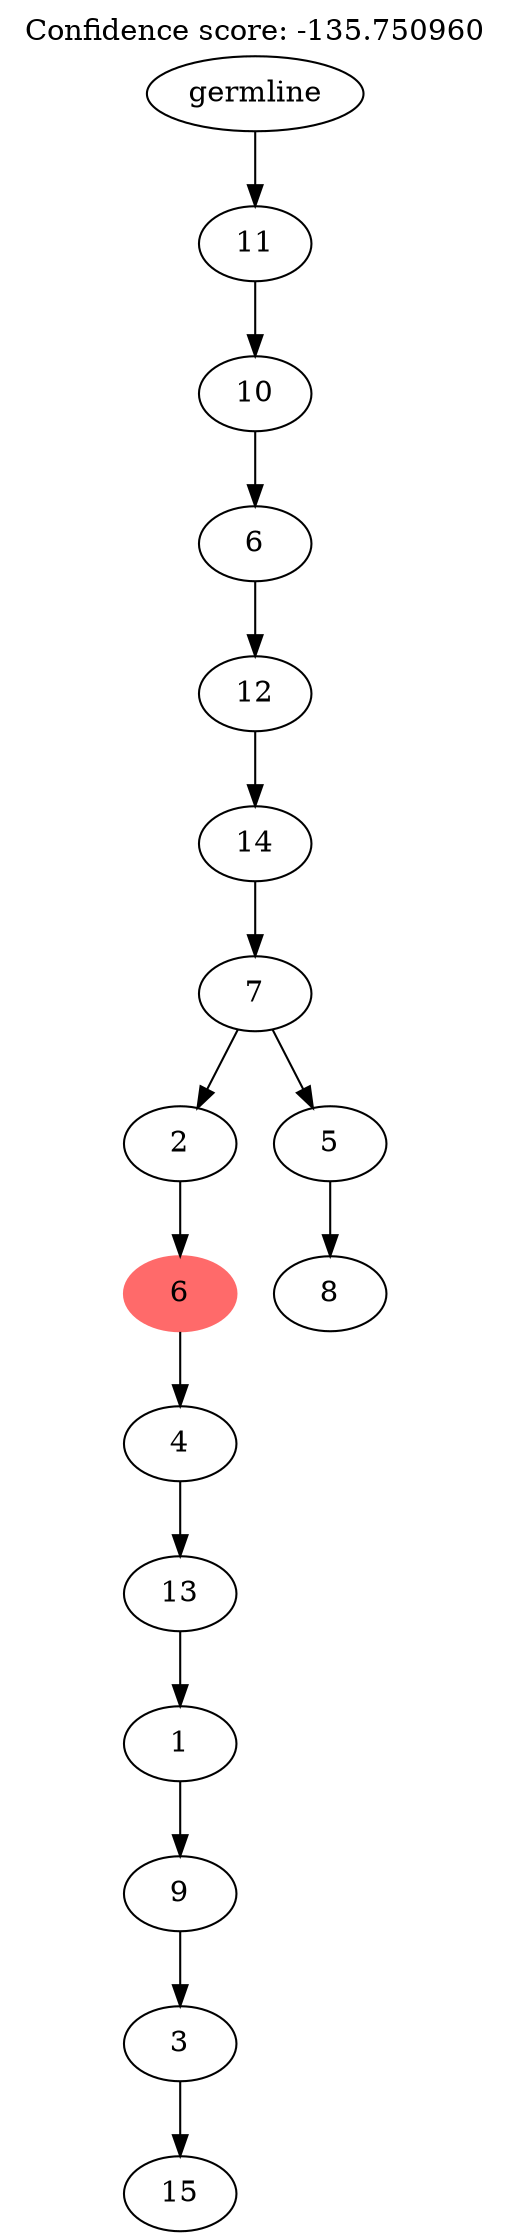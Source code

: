 digraph g {
	"15" -> "16";
	"16" [label="15"];
	"14" -> "15";
	"15" [label="3"];
	"13" -> "14";
	"14" [label="9"];
	"12" -> "13";
	"13" [label="1"];
	"11" -> "12";
	"12" [label="13"];
	"10" -> "11";
	"11" [label="4"];
	"9" -> "10";
	"10" [color=indianred1, style=filled, label="6"];
	"7" -> "8";
	"8" [label="8"];
	"6" -> "7";
	"7" [label="5"];
	"6" -> "9";
	"9" [label="2"];
	"5" -> "6";
	"6" [label="7"];
	"4" -> "5";
	"5" [label="14"];
	"3" -> "4";
	"4" [label="12"];
	"2" -> "3";
	"3" [label="6"];
	"1" -> "2";
	"2" [label="10"];
	"0" -> "1";
	"1" [label="11"];
	"0" [label="germline"];
	labelloc="t";
	label="Confidence score: -135.750960";
}
